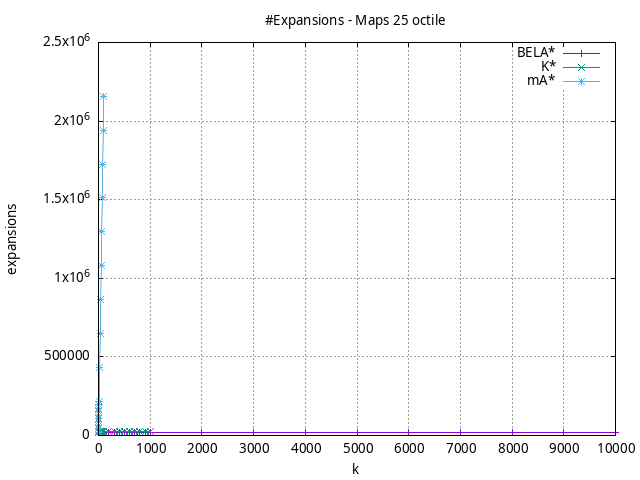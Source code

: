 #!/usr/bin/gnuplot
# -*- coding: utf-8 -*-
#
# results/maps/octile/25/random512-25.heuristic.octile.expansions.gnuplot
#
# Started on 12/06/2023 14:54:45
# Author: Carlos Linares López
set grid
set xlabel "k"
set ylabel "expansions"

set title "#Expansions - Maps 25 octile"

set terminal png enhanced font "Ariel,10"
set output 'random512-25.heuristic.octile.expansions.png'

plot "-" title "BELA*"      with linesp, "-" title "K*"      with linesp, "-" title "mA*"      with linesp

	1 21590.39
	2 21590.39
	3 21590.39
	4 21590.39
	5 21590.39
	6 21590.39
	7 21590.39
	8 21590.39
	9 21590.39
	10 21590.39
	20 21590.39
	30 21590.39
	40 21590.39
	50 21590.39
	60 21590.39
	70 21590.39
	80 21590.39
	90 21590.39
	100 21590.39
	200 21590.39
	300 21590.39
	400 21590.39
	500 21590.39
	600 21590.39
	700 21590.39
	800 21590.39
	900 21590.39
	1000 21590.39
	2000 21590.39
	3000 21590.39
	4000 21590.39
	5000 21590.39
	6000 21590.39
	7000 21590.39
	8000 21590.39
	9000 21590.39
	10000 21590.39
end
	1 21655.18
	2 22995.46
	3 23498.54
	4 23801.71
	5 24040.75
	6 24165.01
	7 24202.48
	8 24213.92
	9 24344.24
	10 24405.47
	20 24623.24
	30 24816.67
	40 24980.15
	50 25126.8
	60 25185.78
	70 25286.96
	80 25298.56
	90 25361.31
	100 25391.46
	200 25534.05
	300 25556.53
	400 25556.53
	500 25556.53
	600 25556.53
	700 25578.73
	800 25578.73
	900 25578.73
	1000 25578.73
end
	1 21590.39
	2 43232.84
	3 64827.91
	4 86411.64
	5 107969.47
	6 129572.18
	7 151188.55
	8 172801.64
	9 194452.07
	10 216026.46
	20 431894.53
	30 647798.97
	40 863490.42
	50 1079752.14
	60 1295532.09
	70 1510942.9
	80 1726707.08
	90 1942752.25
	100 2158730.46
end
